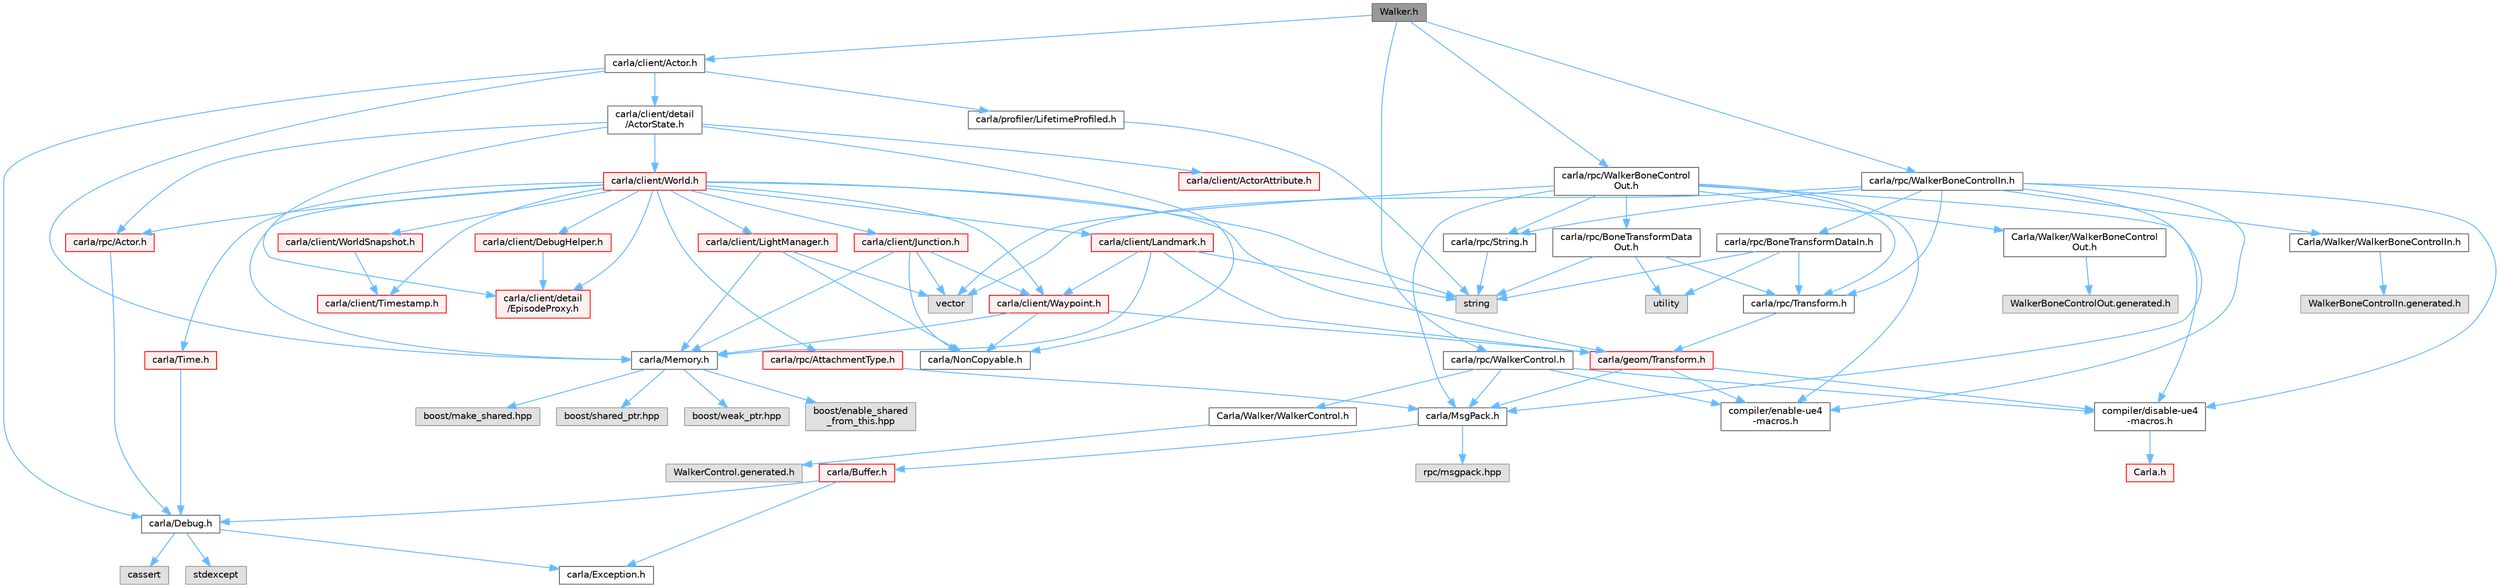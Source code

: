 digraph "Walker.h"
{
 // INTERACTIVE_SVG=YES
 // LATEX_PDF_SIZE
  bgcolor="transparent";
  edge [fontname=Helvetica,fontsize=10,labelfontname=Helvetica,labelfontsize=10];
  node [fontname=Helvetica,fontsize=10,shape=box,height=0.2,width=0.4];
  Node1 [id="Node000001",label="Walker.h",height=0.2,width=0.4,color="gray40", fillcolor="grey60", style="filled", fontcolor="black",tooltip=" "];
  Node1 -> Node2 [id="edge1_Node000001_Node000002",color="steelblue1",style="solid",tooltip=" "];
  Node2 [id="Node000002",label="carla/client/Actor.h",height=0.2,width=0.4,color="grey40", fillcolor="white", style="filled",URL="$da/d48/client_2Actor_8h.html",tooltip=" "];
  Node2 -> Node3 [id="edge2_Node000002_Node000003",color="steelblue1",style="solid",tooltip=" "];
  Node3 [id="Node000003",label="carla/Debug.h",height=0.2,width=0.4,color="grey40", fillcolor="white", style="filled",URL="$d4/deb/Debug_8h.html",tooltip=" "];
  Node3 -> Node4 [id="edge3_Node000003_Node000004",color="steelblue1",style="solid",tooltip=" "];
  Node4 [id="Node000004",label="carla/Exception.h",height=0.2,width=0.4,color="grey40", fillcolor="white", style="filled",URL="$d8/d8a/Exception_8h.html",tooltip=" "];
  Node3 -> Node5 [id="edge4_Node000003_Node000005",color="steelblue1",style="solid",tooltip=" "];
  Node5 [id="Node000005",label="stdexcept",height=0.2,width=0.4,color="grey60", fillcolor="#E0E0E0", style="filled",tooltip=" "];
  Node3 -> Node6 [id="edge5_Node000003_Node000006",color="steelblue1",style="solid",tooltip=" "];
  Node6 [id="Node000006",label="cassert",height=0.2,width=0.4,color="grey60", fillcolor="#E0E0E0", style="filled",tooltip=" "];
  Node2 -> Node7 [id="edge6_Node000002_Node000007",color="steelblue1",style="solid",tooltip=" "];
  Node7 [id="Node000007",label="carla/Memory.h",height=0.2,width=0.4,color="grey40", fillcolor="white", style="filled",URL="$de/d5c/Memory_8h.html",tooltip=" "];
  Node7 -> Node8 [id="edge7_Node000007_Node000008",color="steelblue1",style="solid",tooltip=" "];
  Node8 [id="Node000008",label="boost/enable_shared\l_from_this.hpp",height=0.2,width=0.4,color="grey60", fillcolor="#E0E0E0", style="filled",tooltip=" "];
  Node7 -> Node9 [id="edge8_Node000007_Node000009",color="steelblue1",style="solid",tooltip=" "];
  Node9 [id="Node000009",label="boost/make_shared.hpp",height=0.2,width=0.4,color="grey60", fillcolor="#E0E0E0", style="filled",tooltip=" "];
  Node7 -> Node10 [id="edge9_Node000007_Node000010",color="steelblue1",style="solid",tooltip=" "];
  Node10 [id="Node000010",label="boost/shared_ptr.hpp",height=0.2,width=0.4,color="grey60", fillcolor="#E0E0E0", style="filled",tooltip=" "];
  Node7 -> Node11 [id="edge10_Node000007_Node000011",color="steelblue1",style="solid",tooltip=" "];
  Node11 [id="Node000011",label="boost/weak_ptr.hpp",height=0.2,width=0.4,color="grey60", fillcolor="#E0E0E0", style="filled",tooltip=" "];
  Node2 -> Node12 [id="edge11_Node000002_Node000012",color="steelblue1",style="solid",tooltip=" "];
  Node12 [id="Node000012",label="carla/client/detail\l/ActorState.h",height=0.2,width=0.4,color="grey40", fillcolor="white", style="filled",URL="$d4/d22/client_2detail_2ActorState_8h.html",tooltip=" "];
  Node12 -> Node13 [id="edge12_Node000012_Node000013",color="steelblue1",style="solid",tooltip=" "];
  Node13 [id="Node000013",label="carla/NonCopyable.h",height=0.2,width=0.4,color="grey40", fillcolor="white", style="filled",URL="$d4/dd8/LibCarla_2source_2carla_2NonCopyable_8h.html",tooltip=" "];
  Node12 -> Node14 [id="edge13_Node000012_Node000014",color="steelblue1",style="solid",tooltip=" "];
  Node14 [id="Node000014",label="carla/client/World.h",height=0.2,width=0.4,color="red", fillcolor="#FFF0F0", style="filled",URL="$dd/d5b/World_8h.html",tooltip=" "];
  Node14 -> Node7 [id="edge14_Node000014_Node000007",color="steelblue1",style="solid",tooltip=" "];
  Node14 -> Node15 [id="edge15_Node000014_Node000015",color="steelblue1",style="solid",tooltip=" "];
  Node15 [id="Node000015",label="carla/Time.h",height=0.2,width=0.4,color="red", fillcolor="#FFF0F0", style="filled",URL="$d2/d33/Time_8h.html",tooltip=" "];
  Node15 -> Node3 [id="edge16_Node000015_Node000003",color="steelblue1",style="solid",tooltip=" "];
  Node14 -> Node18 [id="edge17_Node000014_Node000018",color="steelblue1",style="solid",tooltip=" "];
  Node18 [id="Node000018",label="carla/client/DebugHelper.h",height=0.2,width=0.4,color="red", fillcolor="#FFF0F0", style="filled",URL="$d1/dbe/DebugHelper_8h.html",tooltip=" "];
  Node18 -> Node19 [id="edge18_Node000018_Node000019",color="steelblue1",style="solid",tooltip=" "];
  Node19 [id="Node000019",label="carla/client/detail\l/EpisodeProxy.h",height=0.2,width=0.4,color="red", fillcolor="#FFF0F0", style="filled",URL="$dc/dc2/EpisodeProxy_8h.html",tooltip=" "];
  Node14 -> Node57 [id="edge19_Node000014_Node000057",color="steelblue1",style="solid",tooltip=" "];
  Node57 [id="Node000057",label="carla/client/Landmark.h",height=0.2,width=0.4,color="red", fillcolor="#FFF0F0", style="filled",URL="$db/d18/Landmark_8h.html",tooltip=" "];
  Node57 -> Node7 [id="edge20_Node000057_Node000007",color="steelblue1",style="solid",tooltip=" "];
  Node57 -> Node58 [id="edge21_Node000057_Node000058",color="steelblue1",style="solid",tooltip=" "];
  Node58 [id="Node000058",label="carla/client/Waypoint.h",height=0.2,width=0.4,color="red", fillcolor="#FFF0F0", style="filled",URL="$d0/d47/client_2Waypoint_8h.html",tooltip=" "];
  Node58 -> Node7 [id="edge22_Node000058_Node000007",color="steelblue1",style="solid",tooltip=" "];
  Node58 -> Node13 [id="edge23_Node000058_Node000013",color="steelblue1",style="solid",tooltip=" "];
  Node58 -> Node33 [id="edge24_Node000058_Node000033",color="steelblue1",style="solid",tooltip=" "];
  Node33 [id="Node000033",label="carla/geom/Transform.h",height=0.2,width=0.4,color="red", fillcolor="#FFF0F0", style="filled",URL="$de/d17/geom_2Transform_8h.html",tooltip=" "];
  Node33 -> Node24 [id="edge25_Node000033_Node000024",color="steelblue1",style="solid",tooltip=" "];
  Node24 [id="Node000024",label="carla/MsgPack.h",height=0.2,width=0.4,color="grey40", fillcolor="white", style="filled",URL="$d9/d6f/MsgPack_8h.html",tooltip=" "];
  Node24 -> Node25 [id="edge26_Node000024_Node000025",color="steelblue1",style="solid",tooltip=" "];
  Node25 [id="Node000025",label="carla/Buffer.h",height=0.2,width=0.4,color="red", fillcolor="#FFF0F0", style="filled",URL="$d2/dda/carla_2Buffer_8h.html",tooltip=" "];
  Node25 -> Node3 [id="edge27_Node000025_Node000003",color="steelblue1",style="solid",tooltip=" "];
  Node25 -> Node4 [id="edge28_Node000025_Node000004",color="steelblue1",style="solid",tooltip=" "];
  Node24 -> Node32 [id="edge29_Node000024_Node000032",color="steelblue1",style="solid",tooltip=" "];
  Node32 [id="Node000032",label="rpc/msgpack.hpp",height=0.2,width=0.4,color="grey60", fillcolor="#E0E0E0", style="filled",tooltip=" "];
  Node33 -> Node40 [id="edge30_Node000033_Node000040",color="steelblue1",style="solid",tooltip=" "];
  Node40 [id="Node000040",label="compiler/enable-ue4\l-macros.h",height=0.2,width=0.4,color="grey40", fillcolor="white", style="filled",URL="$d9/da2/enable-ue4-macros_8h.html",tooltip=" "];
  Node33 -> Node42 [id="edge31_Node000033_Node000042",color="steelblue1",style="solid",tooltip=" "];
  Node42 [id="Node000042",label="compiler/disable-ue4\l-macros.h",height=0.2,width=0.4,color="grey40", fillcolor="white", style="filled",URL="$d2/d02/disable-ue4-macros_8h.html",tooltip=" "];
  Node42 -> Node43 [id="edge32_Node000042_Node000043",color="steelblue1",style="solid",tooltip=" "];
  Node43 [id="Node000043",label="Carla.h",height=0.2,width=0.4,color="red", fillcolor="#FFF0F0", style="filled",URL="$d7/d7d/Carla_8h.html",tooltip=" "];
  Node57 -> Node33 [id="edge33_Node000057_Node000033",color="steelblue1",style="solid",tooltip=" "];
  Node57 -> Node60 [id="edge34_Node000057_Node000060",color="steelblue1",style="solid",tooltip=" "];
  Node60 [id="Node000060",label="string",height=0.2,width=0.4,color="grey60", fillcolor="#E0E0E0", style="filled",tooltip=" "];
  Node14 -> Node58 [id="edge35_Node000014_Node000058",color="steelblue1",style="solid",tooltip=" "];
  Node14 -> Node85 [id="edge36_Node000014_Node000085",color="steelblue1",style="solid",tooltip=" "];
  Node85 [id="Node000085",label="carla/client/Junction.h",height=0.2,width=0.4,color="red", fillcolor="#FFF0F0", style="filled",URL="$dd/d55/client_2Junction_8h.html",tooltip=" "];
  Node85 -> Node7 [id="edge37_Node000085_Node000007",color="steelblue1",style="solid",tooltip=" "];
  Node85 -> Node13 [id="edge38_Node000085_Node000013",color="steelblue1",style="solid",tooltip=" "];
  Node85 -> Node58 [id="edge39_Node000085_Node000058",color="steelblue1",style="solid",tooltip=" "];
  Node85 -> Node65 [id="edge40_Node000085_Node000065",color="steelblue1",style="solid",tooltip=" "];
  Node65 [id="Node000065",label="vector",height=0.2,width=0.4,color="grey60", fillcolor="#E0E0E0", style="filled",tooltip=" "];
  Node14 -> Node89 [id="edge41_Node000014_Node000089",color="steelblue1",style="solid",tooltip=" "];
  Node89 [id="Node000089",label="carla/client/LightManager.h",height=0.2,width=0.4,color="red", fillcolor="#FFF0F0", style="filled",URL="$dd/d9a/LightManager_8h.html",tooltip=" "];
  Node89 -> Node65 [id="edge42_Node000089_Node000065",color="steelblue1",style="solid",tooltip=" "];
  Node89 -> Node7 [id="edge43_Node000089_Node000007",color="steelblue1",style="solid",tooltip=" "];
  Node89 -> Node13 [id="edge44_Node000089_Node000013",color="steelblue1",style="solid",tooltip=" "];
  Node14 -> Node96 [id="edge45_Node000014_Node000096",color="steelblue1",style="solid",tooltip=" "];
  Node96 [id="Node000096",label="carla/client/Timestamp.h",height=0.2,width=0.4,color="red", fillcolor="#FFF0F0", style="filled",URL="$d7/d66/Timestamp_8h.html",tooltip=" "];
  Node14 -> Node97 [id="edge46_Node000014_Node000097",color="steelblue1",style="solid",tooltip=" "];
  Node97 [id="Node000097",label="carla/client/WorldSnapshot.h",height=0.2,width=0.4,color="red", fillcolor="#FFF0F0", style="filled",URL="$df/d11/WorldSnapshot_8h.html",tooltip=" "];
  Node97 -> Node96 [id="edge47_Node000097_Node000096",color="steelblue1",style="solid",tooltip=" "];
  Node14 -> Node19 [id="edge48_Node000014_Node000019",color="steelblue1",style="solid",tooltip=" "];
  Node14 -> Node33 [id="edge49_Node000014_Node000033",color="steelblue1",style="solid",tooltip=" "];
  Node14 -> Node126 [id="edge50_Node000014_Node000126",color="steelblue1",style="solid",tooltip=" "];
  Node126 [id="Node000126",label="carla/rpc/Actor.h",height=0.2,width=0.4,color="red", fillcolor="#FFF0F0", style="filled",URL="$d8/d73/rpc_2Actor_8h.html",tooltip=" "];
  Node126 -> Node3 [id="edge51_Node000126_Node000003",color="steelblue1",style="solid",tooltip=" "];
  Node14 -> Node144 [id="edge52_Node000014_Node000144",color="steelblue1",style="solid",tooltip=" "];
  Node144 [id="Node000144",label="carla/rpc/AttachmentType.h",height=0.2,width=0.4,color="red", fillcolor="#FFF0F0", style="filled",URL="$d9/df7/AttachmentType_8h.html",tooltip=" "];
  Node144 -> Node24 [id="edge53_Node000144_Node000024",color="steelblue1",style="solid",tooltip=" "];
  Node14 -> Node60 [id="edge54_Node000014_Node000060",color="steelblue1",style="solid",tooltip=" "];
  Node12 -> Node171 [id="edge55_Node000012_Node000171",color="steelblue1",style="solid",tooltip=" "];
  Node171 [id="Node000171",label="carla/client/ActorAttribute.h",height=0.2,width=0.4,color="red", fillcolor="#FFF0F0", style="filled",URL="$d1/d5d/LibCarla_2source_2carla_2client_2ActorAttribute_8h.html",tooltip=" "];
  Node12 -> Node19 [id="edge56_Node000012_Node000019",color="steelblue1",style="solid",tooltip=" "];
  Node12 -> Node126 [id="edge57_Node000012_Node000126",color="steelblue1",style="solid",tooltip=" "];
  Node2 -> Node173 [id="edge58_Node000002_Node000173",color="steelblue1",style="solid",tooltip=" "];
  Node173 [id="Node000173",label="carla/profiler/LifetimeProfiled.h",height=0.2,width=0.4,color="grey40", fillcolor="white", style="filled",URL="$d9/dc4/LifetimeProfiled_8h.html",tooltip=" "];
  Node173 -> Node60 [id="edge59_Node000173_Node000060",color="steelblue1",style="solid",tooltip=" "];
  Node1 -> Node107 [id="edge60_Node000001_Node000107",color="steelblue1",style="solid",tooltip=" "];
  Node107 [id="Node000107",label="carla/rpc/WalkerControl.h",height=0.2,width=0.4,color="grey40", fillcolor="white", style="filled",URL="$dd/db3/LibCarla_2source_2carla_2rpc_2WalkerControl_8h.html",tooltip=" "];
  Node107 -> Node24 [id="edge61_Node000107_Node000024",color="steelblue1",style="solid",tooltip=" "];
  Node107 -> Node40 [id="edge62_Node000107_Node000040",color="steelblue1",style="solid",tooltip=" "];
  Node107 -> Node108 [id="edge63_Node000107_Node000108",color="steelblue1",style="solid",tooltip=" "];
  Node108 [id="Node000108",label="Carla/Walker/WalkerControl.h",height=0.2,width=0.4,color="grey40", fillcolor="white", style="filled",URL="$da/d26/Unreal_2CarlaUE4_2Plugins_2Carla_2Source_2Carla_2Walker_2WalkerControl_8h.html",tooltip=" "];
  Node108 -> Node109 [id="edge64_Node000108_Node000109",color="steelblue1",style="solid",tooltip=" "];
  Node109 [id="Node000109",label="WalkerControl.generated.h",height=0.2,width=0.4,color="grey60", fillcolor="#E0E0E0", style="filled",tooltip=" "];
  Node107 -> Node42 [id="edge65_Node000107_Node000042",color="steelblue1",style="solid",tooltip=" "];
  Node1 -> Node174 [id="edge66_Node000001_Node000174",color="steelblue1",style="solid",tooltip=" "];
  Node174 [id="Node000174",label="carla/rpc/WalkerBoneControlIn.h",height=0.2,width=0.4,color="grey40", fillcolor="white", style="filled",URL="$d8/db7/LibCarla_2source_2carla_2rpc_2WalkerBoneControlIn_8h.html",tooltip=" "];
  Node174 -> Node24 [id="edge67_Node000174_Node000024",color="steelblue1",style="solid",tooltip=" "];
  Node174 -> Node175 [id="edge68_Node000174_Node000175",color="steelblue1",style="solid",tooltip=" "];
  Node175 [id="Node000175",label="carla/rpc/BoneTransformDataIn.h",height=0.2,width=0.4,color="grey40", fillcolor="white", style="filled",URL="$d4/db9/BoneTransformDataIn_8h.html",tooltip=" "];
  Node175 -> Node118 [id="edge69_Node000175_Node000118",color="steelblue1",style="solid",tooltip=" "];
  Node118 [id="Node000118",label="carla/rpc/Transform.h",height=0.2,width=0.4,color="grey40", fillcolor="white", style="filled",URL="$df/d36/rpc_2Transform_8h.html",tooltip=" "];
  Node118 -> Node33 [id="edge70_Node000118_Node000033",color="steelblue1",style="solid",tooltip=" "];
  Node175 -> Node60 [id="edge71_Node000175_Node000060",color="steelblue1",style="solid",tooltip=" "];
  Node175 -> Node39 [id="edge72_Node000175_Node000039",color="steelblue1",style="solid",tooltip=" "];
  Node39 [id="Node000039",label="utility",height=0.2,width=0.4,color="grey60", fillcolor="#E0E0E0", style="filled",tooltip=" "];
  Node174 -> Node130 [id="edge73_Node000174_Node000130",color="steelblue1",style="solid",tooltip=" "];
  Node130 [id="Node000130",label="carla/rpc/String.h",height=0.2,width=0.4,color="grey40", fillcolor="white", style="filled",URL="$d3/d80/rpc_2String_8h.html",tooltip=" "];
  Node130 -> Node60 [id="edge74_Node000130_Node000060",color="steelblue1",style="solid",tooltip=" "];
  Node174 -> Node118 [id="edge75_Node000174_Node000118",color="steelblue1",style="solid",tooltip=" "];
  Node174 -> Node40 [id="edge76_Node000174_Node000040",color="steelblue1",style="solid",tooltip=" "];
  Node174 -> Node176 [id="edge77_Node000174_Node000176",color="steelblue1",style="solid",tooltip=" "];
  Node176 [id="Node000176",label="Carla/Walker/WalkerBoneControlIn.h",height=0.2,width=0.4,color="grey40", fillcolor="white", style="filled",URL="$de/dbf/Unreal_2CarlaUE4_2Plugins_2Carla_2Source_2Carla_2Walker_2WalkerBoneControlIn_8h.html",tooltip=" "];
  Node176 -> Node177 [id="edge78_Node000176_Node000177",color="steelblue1",style="solid",tooltip=" "];
  Node177 [id="Node000177",label="WalkerBoneControlIn.generated.h",height=0.2,width=0.4,color="grey60", fillcolor="#E0E0E0", style="filled",tooltip=" "];
  Node174 -> Node42 [id="edge79_Node000174_Node000042",color="steelblue1",style="solid",tooltip=" "];
  Node174 -> Node65 [id="edge80_Node000174_Node000065",color="steelblue1",style="solid",tooltip=" "];
  Node1 -> Node178 [id="edge81_Node000001_Node000178",color="steelblue1",style="solid",tooltip=" "];
  Node178 [id="Node000178",label="carla/rpc/WalkerBoneControl\lOut.h",height=0.2,width=0.4,color="grey40", fillcolor="white", style="filled",URL="$d8/db4/LibCarla_2source_2carla_2rpc_2WalkerBoneControlOut_8h.html",tooltip=" "];
  Node178 -> Node24 [id="edge82_Node000178_Node000024",color="steelblue1",style="solid",tooltip=" "];
  Node178 -> Node179 [id="edge83_Node000178_Node000179",color="steelblue1",style="solid",tooltip=" "];
  Node179 [id="Node000179",label="carla/rpc/BoneTransformData\lOut.h",height=0.2,width=0.4,color="grey40", fillcolor="white", style="filled",URL="$df/db6/BoneTransformDataOut_8h.html",tooltip=" "];
  Node179 -> Node118 [id="edge84_Node000179_Node000118",color="steelblue1",style="solid",tooltip=" "];
  Node179 -> Node60 [id="edge85_Node000179_Node000060",color="steelblue1",style="solid",tooltip=" "];
  Node179 -> Node39 [id="edge86_Node000179_Node000039",color="steelblue1",style="solid",tooltip=" "];
  Node178 -> Node130 [id="edge87_Node000178_Node000130",color="steelblue1",style="solid",tooltip=" "];
  Node178 -> Node118 [id="edge88_Node000178_Node000118",color="steelblue1",style="solid",tooltip=" "];
  Node178 -> Node40 [id="edge89_Node000178_Node000040",color="steelblue1",style="solid",tooltip=" "];
  Node178 -> Node180 [id="edge90_Node000178_Node000180",color="steelblue1",style="solid",tooltip=" "];
  Node180 [id="Node000180",label="Carla/Walker/WalkerBoneControl\lOut.h",height=0.2,width=0.4,color="grey40", fillcolor="white", style="filled",URL="$dd/d6e/Unreal_2CarlaUE4_2Plugins_2Carla_2Source_2Carla_2Walker_2WalkerBoneControlOut_8h.html",tooltip=" "];
  Node180 -> Node181 [id="edge91_Node000180_Node000181",color="steelblue1",style="solid",tooltip=" "];
  Node181 [id="Node000181",label="WalkerBoneControlOut.generated.h",height=0.2,width=0.4,color="grey60", fillcolor="#E0E0E0", style="filled",tooltip=" "];
  Node178 -> Node42 [id="edge92_Node000178_Node000042",color="steelblue1",style="solid",tooltip=" "];
  Node178 -> Node65 [id="edge93_Node000178_Node000065",color="steelblue1",style="solid",tooltip=" "];
}
